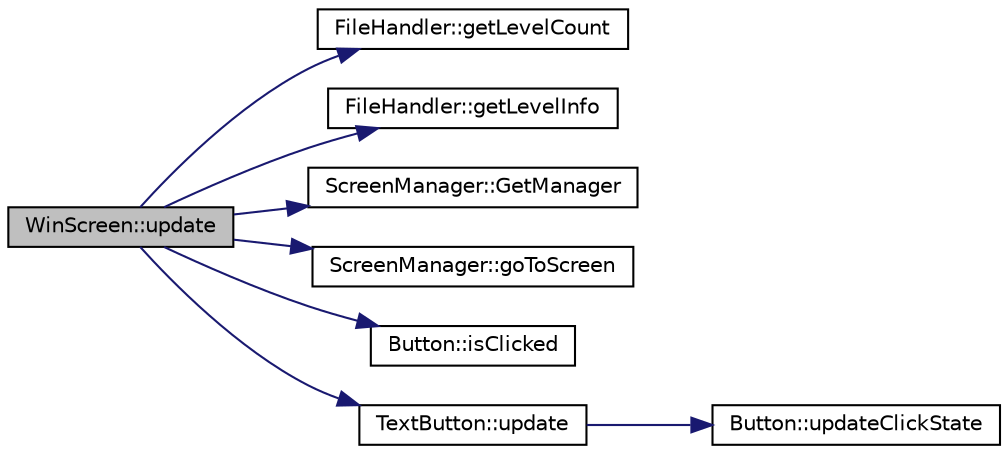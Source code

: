digraph "WinScreen::update"
{
 // LATEX_PDF_SIZE
  edge [fontname="Helvetica",fontsize="10",labelfontname="Helvetica",labelfontsize="10"];
  node [fontname="Helvetica",fontsize="10",shape=record];
  rankdir="LR";
  Node1 [label="WinScreen::update",height=0.2,width=0.4,color="black", fillcolor="grey75", style="filled", fontcolor="black",tooltip=" "];
  Node1 -> Node2 [color="midnightblue",fontsize="10",style="solid",fontname="Helvetica"];
  Node2 [label="FileHandler::getLevelCount",height=0.2,width=0.4,color="black", fillcolor="white", style="filled",URL="$class_file_handler.html#a41481fac05262d160998ec10aa34cd9d",tooltip=" "];
  Node1 -> Node3 [color="midnightblue",fontsize="10",style="solid",fontname="Helvetica"];
  Node3 [label="FileHandler::getLevelInfo",height=0.2,width=0.4,color="black", fillcolor="white", style="filled",URL="$class_file_handler.html#a6079abe1f1c5077896b8b3c7a33bade8",tooltip=" "];
  Node1 -> Node4 [color="midnightblue",fontsize="10",style="solid",fontname="Helvetica"];
  Node4 [label="ScreenManager::GetManager",height=0.2,width=0.4,color="black", fillcolor="white", style="filled",URL="$class_screen_manager.html#a7ed4e4407bf8d4518fd21cb8b2638f79",tooltip="lazy initialises the ScreenManager and sets the initial screen of the gmae"];
  Node1 -> Node5 [color="midnightblue",fontsize="10",style="solid",fontname="Helvetica"];
  Node5 [label="ScreenManager::goToScreen",height=0.2,width=0.4,color="black", fillcolor="white", style="filled",URL="$class_screen_manager.html#a6c50d7beedf85938140fd2bbfb4efb99",tooltip=" "];
  Node1 -> Node6 [color="midnightblue",fontsize="10",style="solid",fontname="Helvetica"];
  Node6 [label="Button::isClicked",height=0.2,width=0.4,color="black", fillcolor="white", style="filled",URL="$class_button.html#acd766bf2e64e1aa93ad4c8a16b343347",tooltip=" "];
  Node1 -> Node7 [color="midnightblue",fontsize="10",style="solid",fontname="Helvetica"];
  Node7 [label="TextButton::update",height=0.2,width=0.4,color="black", fillcolor="white", style="filled",URL="$class_text_button.html#a401808bb6c1a6e2d0a751121d9cdb218",tooltip="play the approprite sound, changes colour, and changes the clicked state of the button"];
  Node7 -> Node8 [color="midnightblue",fontsize="10",style="solid",fontname="Helvetica"];
  Node8 [label="Button::updateClickState",height=0.2,width=0.4,color="black", fillcolor="white", style="filled",URL="$class_button.html#a6c3f8065e10bd4340846ed0fffb3ca82",tooltip="saves if mouse was pressed over the button"];
}
